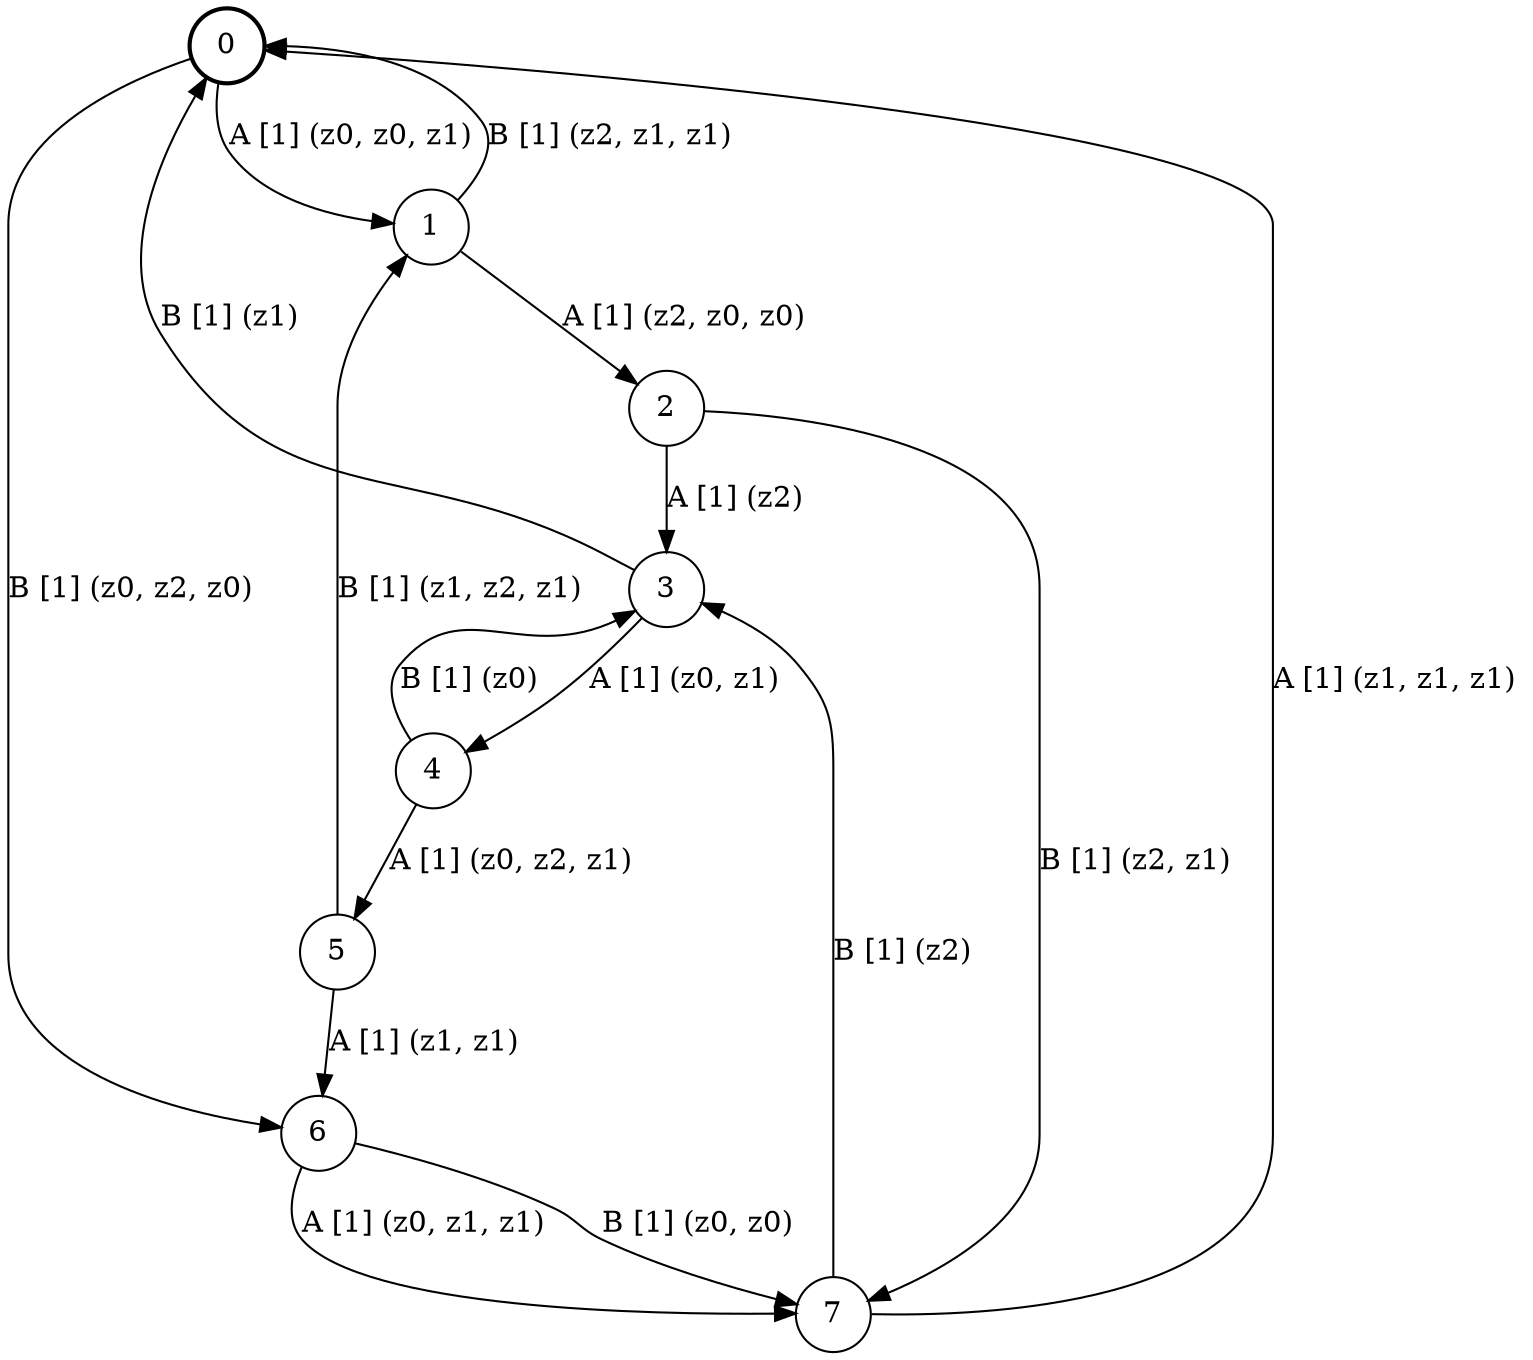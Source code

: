 # generated file, don't try to modify
# command: dot -Tpng <filename> > tree.png
digraph Automaton {
    node [shape = circle];
    0 [style = "bold"];
    0 -> 1 [label = "A [1] (z0, z0, z1) "];
    0 -> 6 [label = "B [1] (z0, z2, z0) "];
    1 -> 2 [label = "A [1] (z2, z0, z0) "];
    1 -> 0 [label = "B [1] (z2, z1, z1) "];
    2 -> 3 [label = "A [1] (z2) "];
    2 -> 7 [label = "B [1] (z2, z1) "];
    3 -> 4 [label = "A [1] (z0, z1) "];
    3 -> 0 [label = "B [1] (z1) "];
    4 -> 5 [label = "A [1] (z0, z2, z1) "];
    4 -> 3 [label = "B [1] (z0) "];
    5 -> 6 [label = "A [1] (z1, z1) "];
    5 -> 1 [label = "B [1] (z1, z2, z1) "];
    6 -> 7 [label = "A [1] (z0, z1, z1) "];
    6 -> 7 [label = "B [1] (z0, z0) "];
    7 -> 0 [label = "A [1] (z1, z1, z1) "];
    7 -> 3 [label = "B [1] (z2) "];
}
